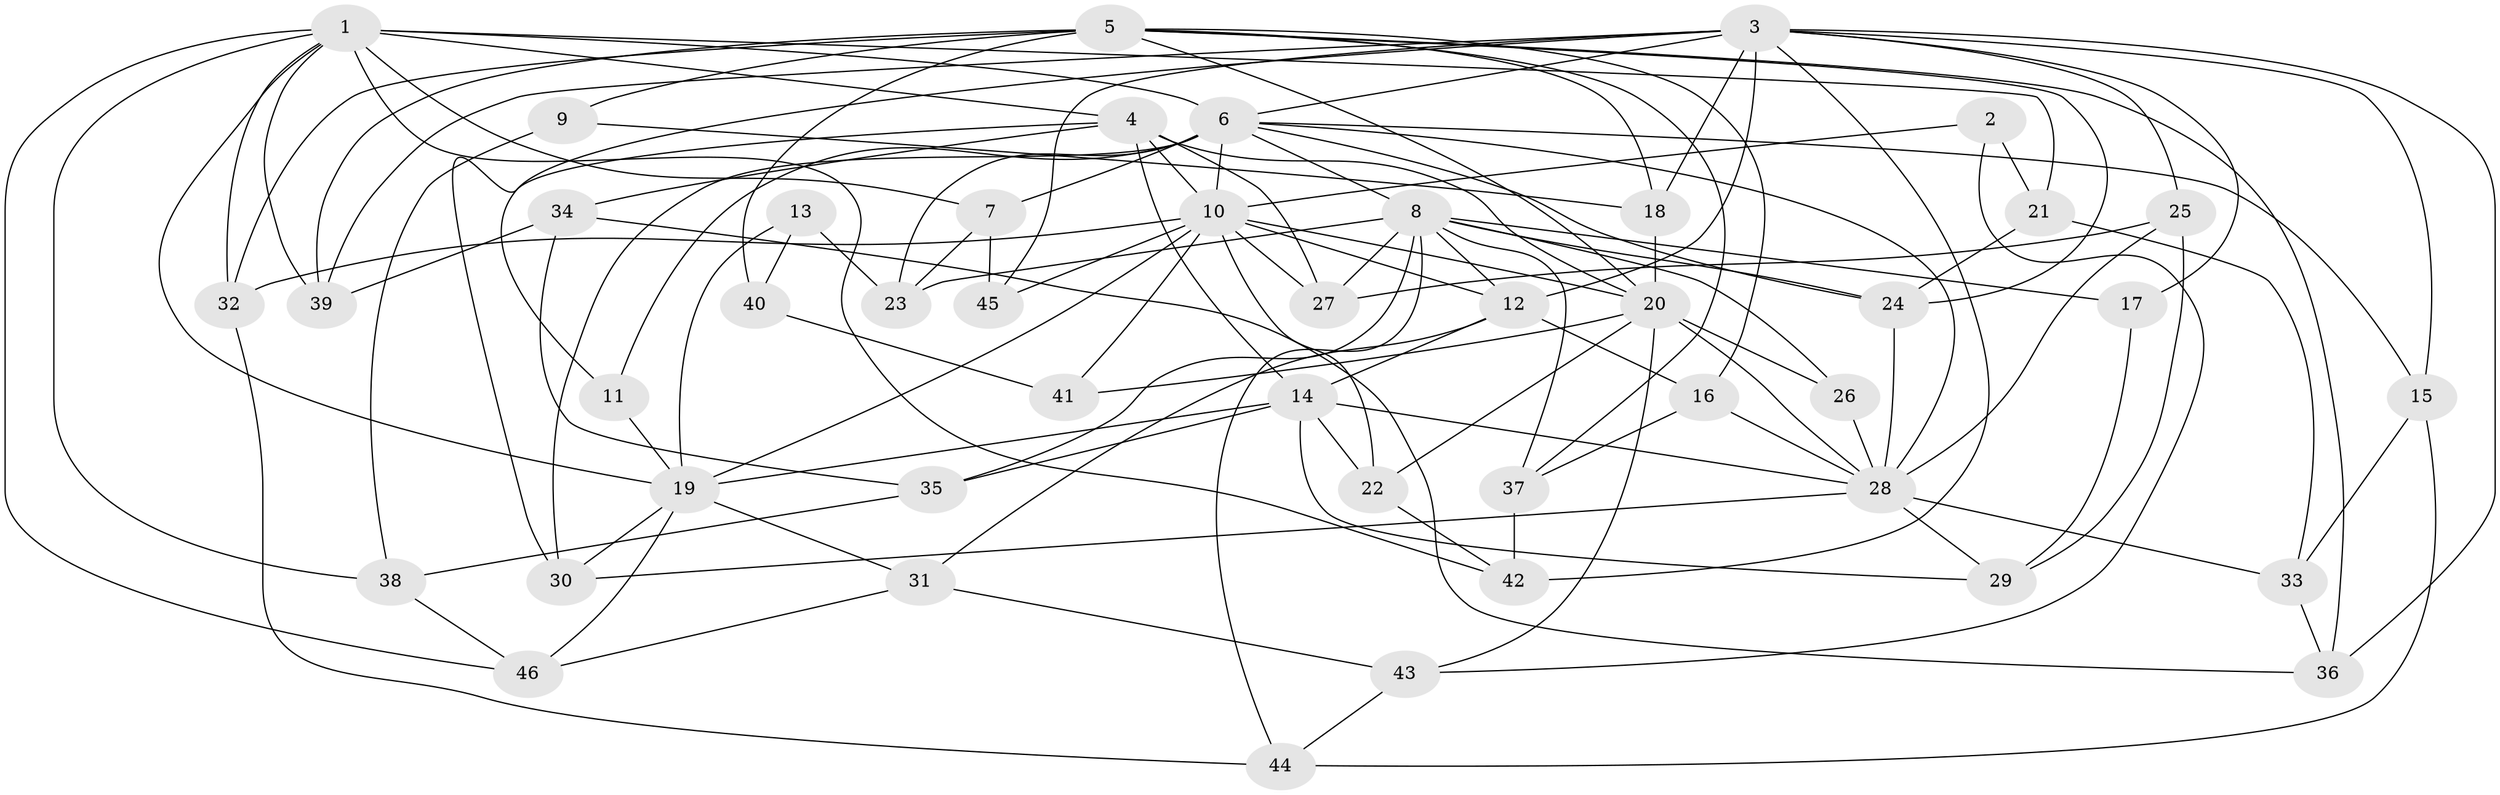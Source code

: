 // original degree distribution, {4: 1.0}
// Generated by graph-tools (version 1.1) at 2025/37/03/09/25 02:37:58]
// undirected, 46 vertices, 119 edges
graph export_dot {
graph [start="1"]
  node [color=gray90,style=filled];
  1;
  2;
  3;
  4;
  5;
  6;
  7;
  8;
  9;
  10;
  11;
  12;
  13;
  14;
  15;
  16;
  17;
  18;
  19;
  20;
  21;
  22;
  23;
  24;
  25;
  26;
  27;
  28;
  29;
  30;
  31;
  32;
  33;
  34;
  35;
  36;
  37;
  38;
  39;
  40;
  41;
  42;
  43;
  44;
  45;
  46;
  1 -- 4 [weight=2.0];
  1 -- 6 [weight=2.0];
  1 -- 7 [weight=1.0];
  1 -- 19 [weight=1.0];
  1 -- 21 [weight=1.0];
  1 -- 32 [weight=1.0];
  1 -- 38 [weight=1.0];
  1 -- 39 [weight=1.0];
  1 -- 42 [weight=1.0];
  1 -- 46 [weight=1.0];
  2 -- 10 [weight=2.0];
  2 -- 21 [weight=1.0];
  2 -- 43 [weight=1.0];
  3 -- 6 [weight=1.0];
  3 -- 11 [weight=1.0];
  3 -- 12 [weight=1.0];
  3 -- 15 [weight=1.0];
  3 -- 17 [weight=1.0];
  3 -- 18 [weight=1.0];
  3 -- 25 [weight=1.0];
  3 -- 36 [weight=1.0];
  3 -- 39 [weight=1.0];
  3 -- 42 [weight=1.0];
  3 -- 45 [weight=2.0];
  4 -- 10 [weight=1.0];
  4 -- 14 [weight=1.0];
  4 -- 20 [weight=1.0];
  4 -- 27 [weight=1.0];
  4 -- 30 [weight=1.0];
  4 -- 34 [weight=1.0];
  5 -- 9 [weight=2.0];
  5 -- 16 [weight=1.0];
  5 -- 18 [weight=1.0];
  5 -- 20 [weight=1.0];
  5 -- 24 [weight=1.0];
  5 -- 32 [weight=1.0];
  5 -- 36 [weight=1.0];
  5 -- 37 [weight=1.0];
  5 -- 39 [weight=1.0];
  5 -- 40 [weight=2.0];
  6 -- 7 [weight=1.0];
  6 -- 8 [weight=1.0];
  6 -- 10 [weight=1.0];
  6 -- 11 [weight=1.0];
  6 -- 15 [weight=1.0];
  6 -- 23 [weight=1.0];
  6 -- 24 [weight=1.0];
  6 -- 28 [weight=1.0];
  6 -- 30 [weight=1.0];
  7 -- 23 [weight=1.0];
  7 -- 45 [weight=1.0];
  8 -- 12 [weight=1.0];
  8 -- 17 [weight=2.0];
  8 -- 23 [weight=1.0];
  8 -- 24 [weight=1.0];
  8 -- 26 [weight=2.0];
  8 -- 27 [weight=1.0];
  8 -- 35 [weight=1.0];
  8 -- 37 [weight=1.0];
  8 -- 44 [weight=1.0];
  9 -- 18 [weight=1.0];
  9 -- 38 [weight=1.0];
  10 -- 12 [weight=1.0];
  10 -- 19 [weight=1.0];
  10 -- 20 [weight=1.0];
  10 -- 22 [weight=1.0];
  10 -- 27 [weight=1.0];
  10 -- 32 [weight=1.0];
  10 -- 41 [weight=1.0];
  10 -- 45 [weight=1.0];
  11 -- 19 [weight=2.0];
  12 -- 14 [weight=1.0];
  12 -- 16 [weight=1.0];
  12 -- 31 [weight=1.0];
  13 -- 19 [weight=2.0];
  13 -- 23 [weight=1.0];
  13 -- 40 [weight=1.0];
  14 -- 19 [weight=3.0];
  14 -- 22 [weight=1.0];
  14 -- 28 [weight=2.0];
  14 -- 29 [weight=1.0];
  14 -- 35 [weight=1.0];
  15 -- 33 [weight=1.0];
  15 -- 44 [weight=1.0];
  16 -- 28 [weight=1.0];
  16 -- 37 [weight=1.0];
  17 -- 29 [weight=1.0];
  18 -- 20 [weight=1.0];
  19 -- 30 [weight=1.0];
  19 -- 31 [weight=1.0];
  19 -- 46 [weight=1.0];
  20 -- 22 [weight=1.0];
  20 -- 26 [weight=1.0];
  20 -- 28 [weight=1.0];
  20 -- 41 [weight=2.0];
  20 -- 43 [weight=1.0];
  21 -- 24 [weight=1.0];
  21 -- 33 [weight=1.0];
  22 -- 42 [weight=1.0];
  24 -- 28 [weight=2.0];
  25 -- 27 [weight=1.0];
  25 -- 28 [weight=1.0];
  25 -- 29 [weight=1.0];
  26 -- 28 [weight=1.0];
  28 -- 29 [weight=1.0];
  28 -- 30 [weight=1.0];
  28 -- 33 [weight=1.0];
  31 -- 43 [weight=1.0];
  31 -- 46 [weight=1.0];
  32 -- 44 [weight=1.0];
  33 -- 36 [weight=1.0];
  34 -- 35 [weight=1.0];
  34 -- 36 [weight=1.0];
  34 -- 39 [weight=1.0];
  35 -- 38 [weight=1.0];
  37 -- 42 [weight=1.0];
  38 -- 46 [weight=1.0];
  40 -- 41 [weight=1.0];
  43 -- 44 [weight=1.0];
}

